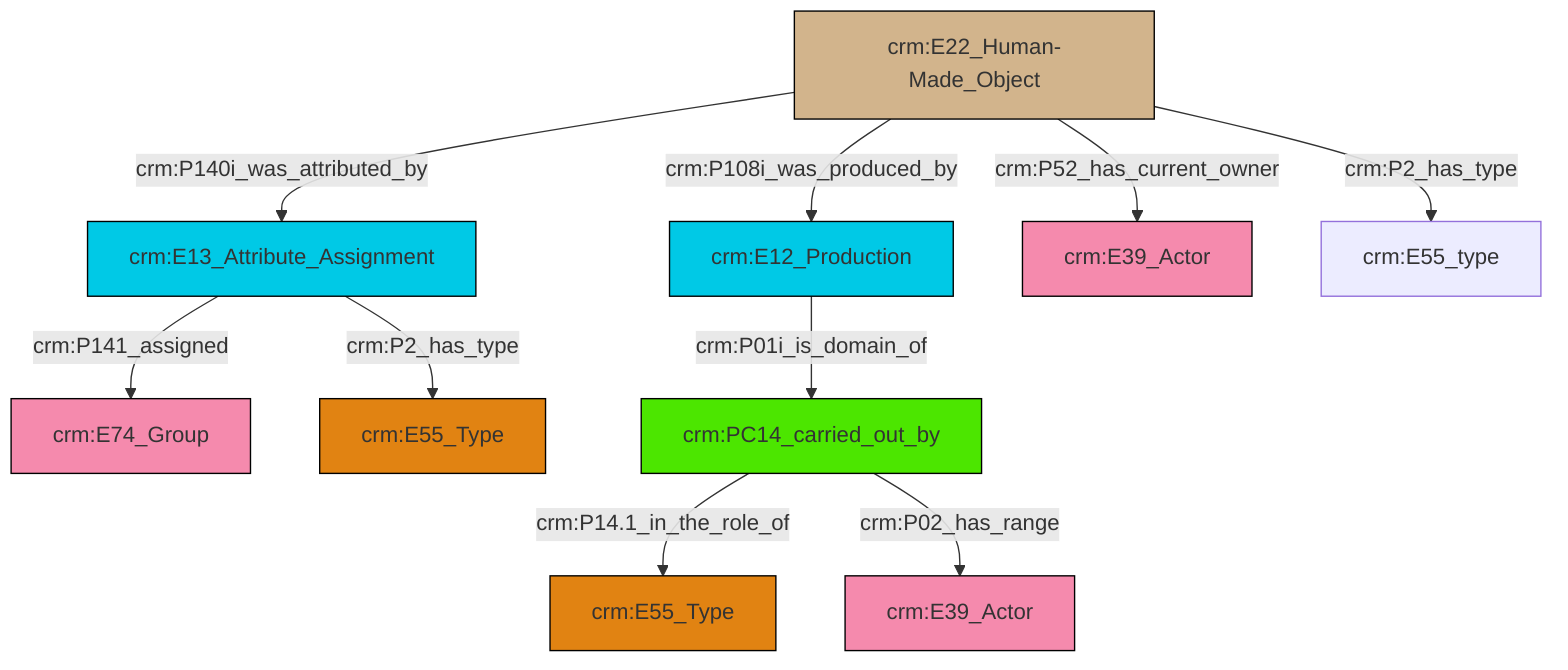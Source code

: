 graph TD
classDef Literal fill:#f2f2f2,stroke:#000000;
classDef CRM_Entity fill:#FFFFFF,stroke:#000000;
classDef Temporal_Entity fill:#00C9E6, stroke:#000000;
classDef Type fill:#E18312, stroke:#000000;
classDef Time-Span fill:#2C9C91, stroke:#000000;
classDef Appellation fill:#FFEB7F, stroke:#000000;
classDef Place fill:#008836, stroke:#000000;
classDef Persistent_Item fill:#B266B2, stroke:#000000;
classDef Conceptual_Object fill:#FFD700, stroke:#000000;
classDef Physical_Thing fill:#D2B48C, stroke:#000000;
classDef Actor fill:#f58aad, stroke:#000000;
classDef PC_Classes fill:#4ce600, stroke:#000000;
classDef Multi fill:#cccccc,stroke:#000000;

0["crm:E22_Human-Made_Object"]:::Physical_Thing -->|crm:P108i_was_produced_by| 8["crm:E12_Production"]:::Temporal_Entity
0["crm:E22_Human-Made_Object"]:::Physical_Thing -->|crm:P140i_was_attributed_by| 4["crm:E13_Attribute_Assignment"]:::Temporal_Entity
4["crm:E13_Attribute_Assignment"]:::Temporal_Entity -->|crm:P2_has_type| 9["crm:E55_Type"]:::Type
10["crm:PC14_carried_out_by"]:::PC_Classes -->|crm:P14.1_in_the_role_of| 11["crm:E55_Type"]:::Type
10["crm:PC14_carried_out_by"]:::PC_Classes -->|crm:P02_has_range| 6["crm:E39_Actor"]:::Actor
0["crm:E22_Human-Made_Object"]:::Physical_Thing -->|crm:P2_has_type| 16["crm:E55_type"]:::Default
0["crm:E22_Human-Made_Object"]:::Physical_Thing -->|crm:P52_has_current_owner| 13["crm:E39_Actor"]:::Actor
4["crm:E13_Attribute_Assignment"]:::Temporal_Entity -->|crm:P141_assigned| 2["crm:E74_Group"]:::Actor
8["crm:E12_Production"]:::Temporal_Entity -->|crm:P01i_is_domain_of| 10["crm:PC14_carried_out_by"]:::PC_Classes